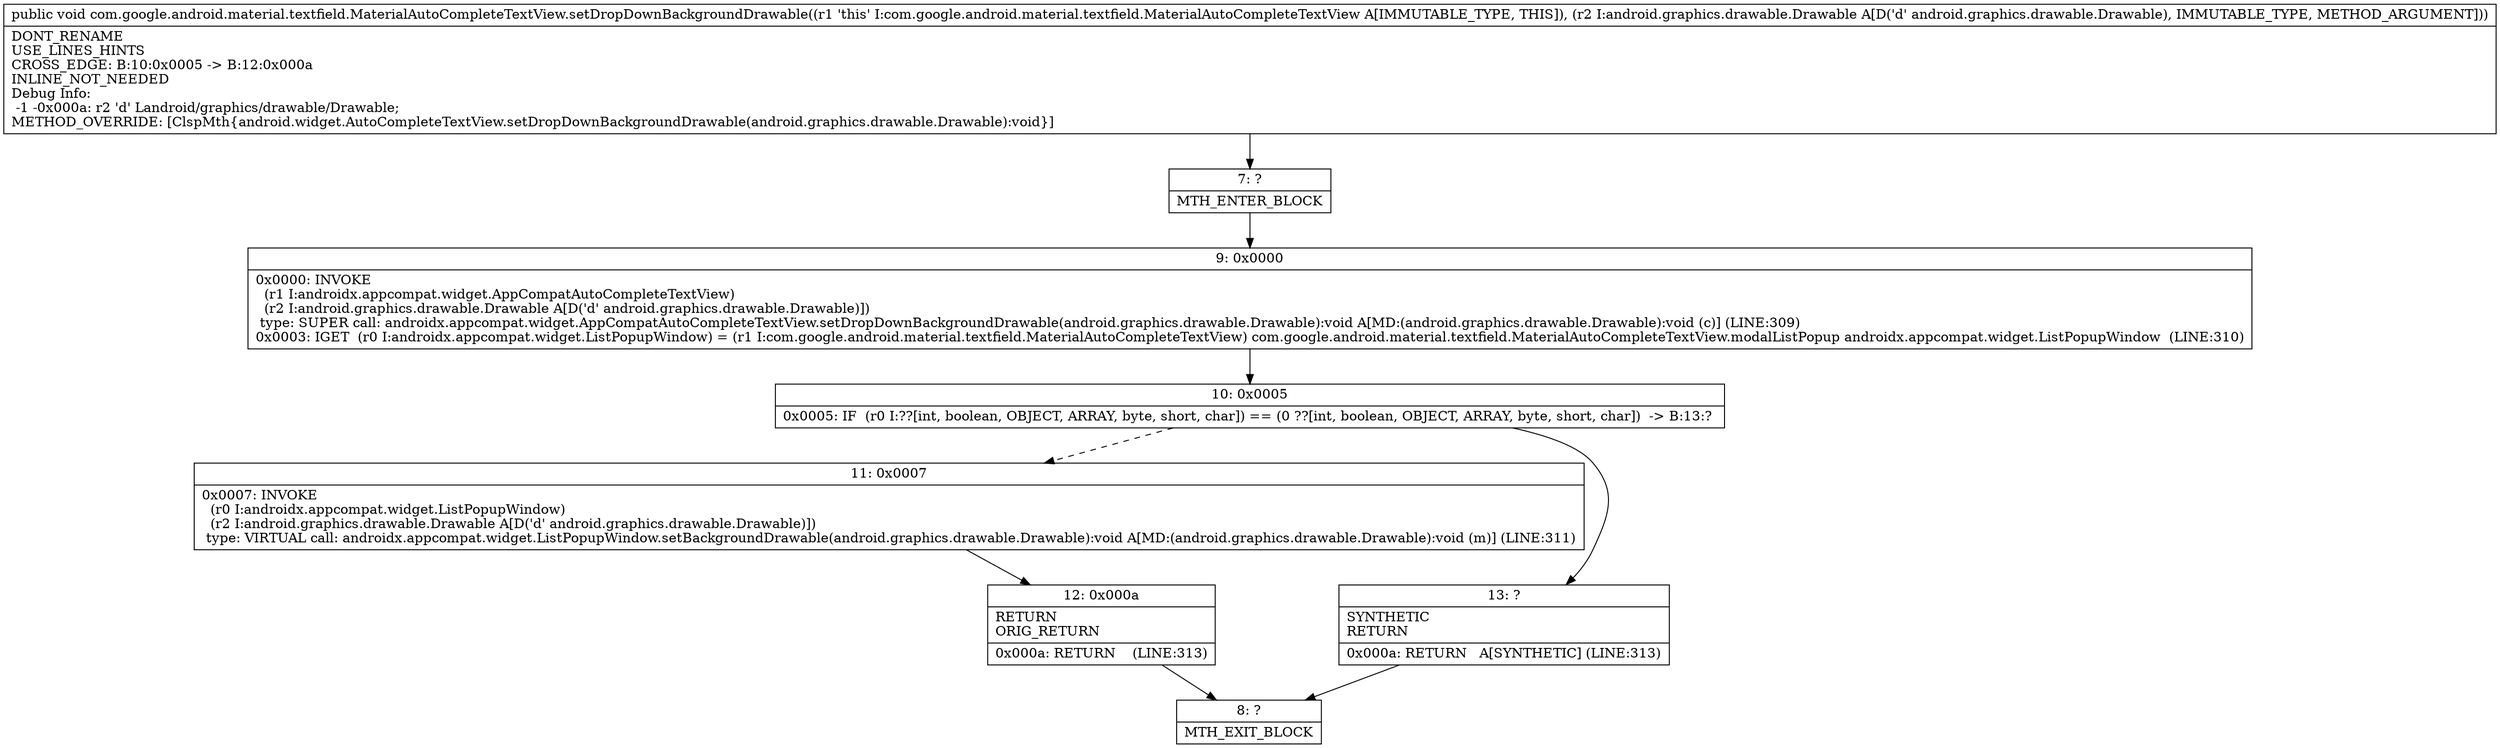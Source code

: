 digraph "CFG forcom.google.android.material.textfield.MaterialAutoCompleteTextView.setDropDownBackgroundDrawable(Landroid\/graphics\/drawable\/Drawable;)V" {
Node_7 [shape=record,label="{7\:\ ?|MTH_ENTER_BLOCK\l}"];
Node_9 [shape=record,label="{9\:\ 0x0000|0x0000: INVOKE  \l  (r1 I:androidx.appcompat.widget.AppCompatAutoCompleteTextView)\l  (r2 I:android.graphics.drawable.Drawable A[D('d' android.graphics.drawable.Drawable)])\l type: SUPER call: androidx.appcompat.widget.AppCompatAutoCompleteTextView.setDropDownBackgroundDrawable(android.graphics.drawable.Drawable):void A[MD:(android.graphics.drawable.Drawable):void (c)] (LINE:309)\l0x0003: IGET  (r0 I:androidx.appcompat.widget.ListPopupWindow) = (r1 I:com.google.android.material.textfield.MaterialAutoCompleteTextView) com.google.android.material.textfield.MaterialAutoCompleteTextView.modalListPopup androidx.appcompat.widget.ListPopupWindow  (LINE:310)\l}"];
Node_10 [shape=record,label="{10\:\ 0x0005|0x0005: IF  (r0 I:??[int, boolean, OBJECT, ARRAY, byte, short, char]) == (0 ??[int, boolean, OBJECT, ARRAY, byte, short, char])  \-\> B:13:? \l}"];
Node_11 [shape=record,label="{11\:\ 0x0007|0x0007: INVOKE  \l  (r0 I:androidx.appcompat.widget.ListPopupWindow)\l  (r2 I:android.graphics.drawable.Drawable A[D('d' android.graphics.drawable.Drawable)])\l type: VIRTUAL call: androidx.appcompat.widget.ListPopupWindow.setBackgroundDrawable(android.graphics.drawable.Drawable):void A[MD:(android.graphics.drawable.Drawable):void (m)] (LINE:311)\l}"];
Node_12 [shape=record,label="{12\:\ 0x000a|RETURN\lORIG_RETURN\l|0x000a: RETURN    (LINE:313)\l}"];
Node_8 [shape=record,label="{8\:\ ?|MTH_EXIT_BLOCK\l}"];
Node_13 [shape=record,label="{13\:\ ?|SYNTHETIC\lRETURN\l|0x000a: RETURN   A[SYNTHETIC] (LINE:313)\l}"];
MethodNode[shape=record,label="{public void com.google.android.material.textfield.MaterialAutoCompleteTextView.setDropDownBackgroundDrawable((r1 'this' I:com.google.android.material.textfield.MaterialAutoCompleteTextView A[IMMUTABLE_TYPE, THIS]), (r2 I:android.graphics.drawable.Drawable A[D('d' android.graphics.drawable.Drawable), IMMUTABLE_TYPE, METHOD_ARGUMENT]))  | DONT_RENAME\lUSE_LINES_HINTS\lCROSS_EDGE: B:10:0x0005 \-\> B:12:0x000a\lINLINE_NOT_NEEDED\lDebug Info:\l  \-1 \-0x000a: r2 'd' Landroid\/graphics\/drawable\/Drawable;\lMETHOD_OVERRIDE: [ClspMth\{android.widget.AutoCompleteTextView.setDropDownBackgroundDrawable(android.graphics.drawable.Drawable):void\}]\l}"];
MethodNode -> Node_7;Node_7 -> Node_9;
Node_9 -> Node_10;
Node_10 -> Node_11[style=dashed];
Node_10 -> Node_13;
Node_11 -> Node_12;
Node_12 -> Node_8;
Node_13 -> Node_8;
}


